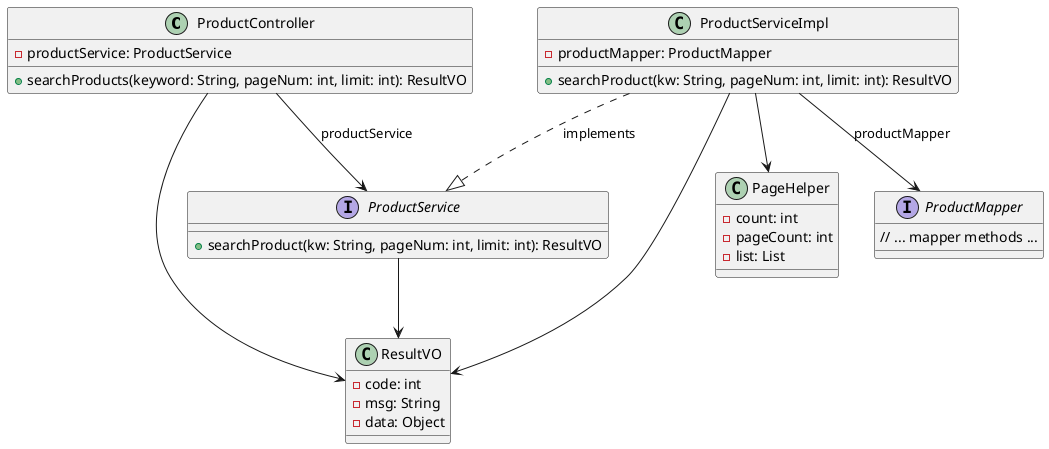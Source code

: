 @startuml

class ProductController {
    - productService: ProductService
    + searchProducts(keyword: String, pageNum: int, limit: int): ResultVO
}

interface ProductService {
    + searchProduct(kw: String, pageNum: int, limit: int): ResultVO
}

class ProductServiceImpl {
    - productMapper: ProductMapper
    + searchProduct(kw: String, pageNum: int, limit: int): ResultVO
}

interface ProductMapper {
    // ... mapper methods ...
}

class ResultVO {
    - code: int
    - msg: String
    - data: Object
}

class PageHelper {
    - count: int
    - pageCount: int
    - list: List
}

ProductController --> ProductService : productService
ProductController --> ResultVO
ProductService --> ResultVO
ProductServiceImpl ..|> ProductService : implements
ProductServiceImpl --> ProductMapper : productMapper
ProductServiceImpl --> ResultVO
ProductServiceImpl --> PageHelper

@enduml
